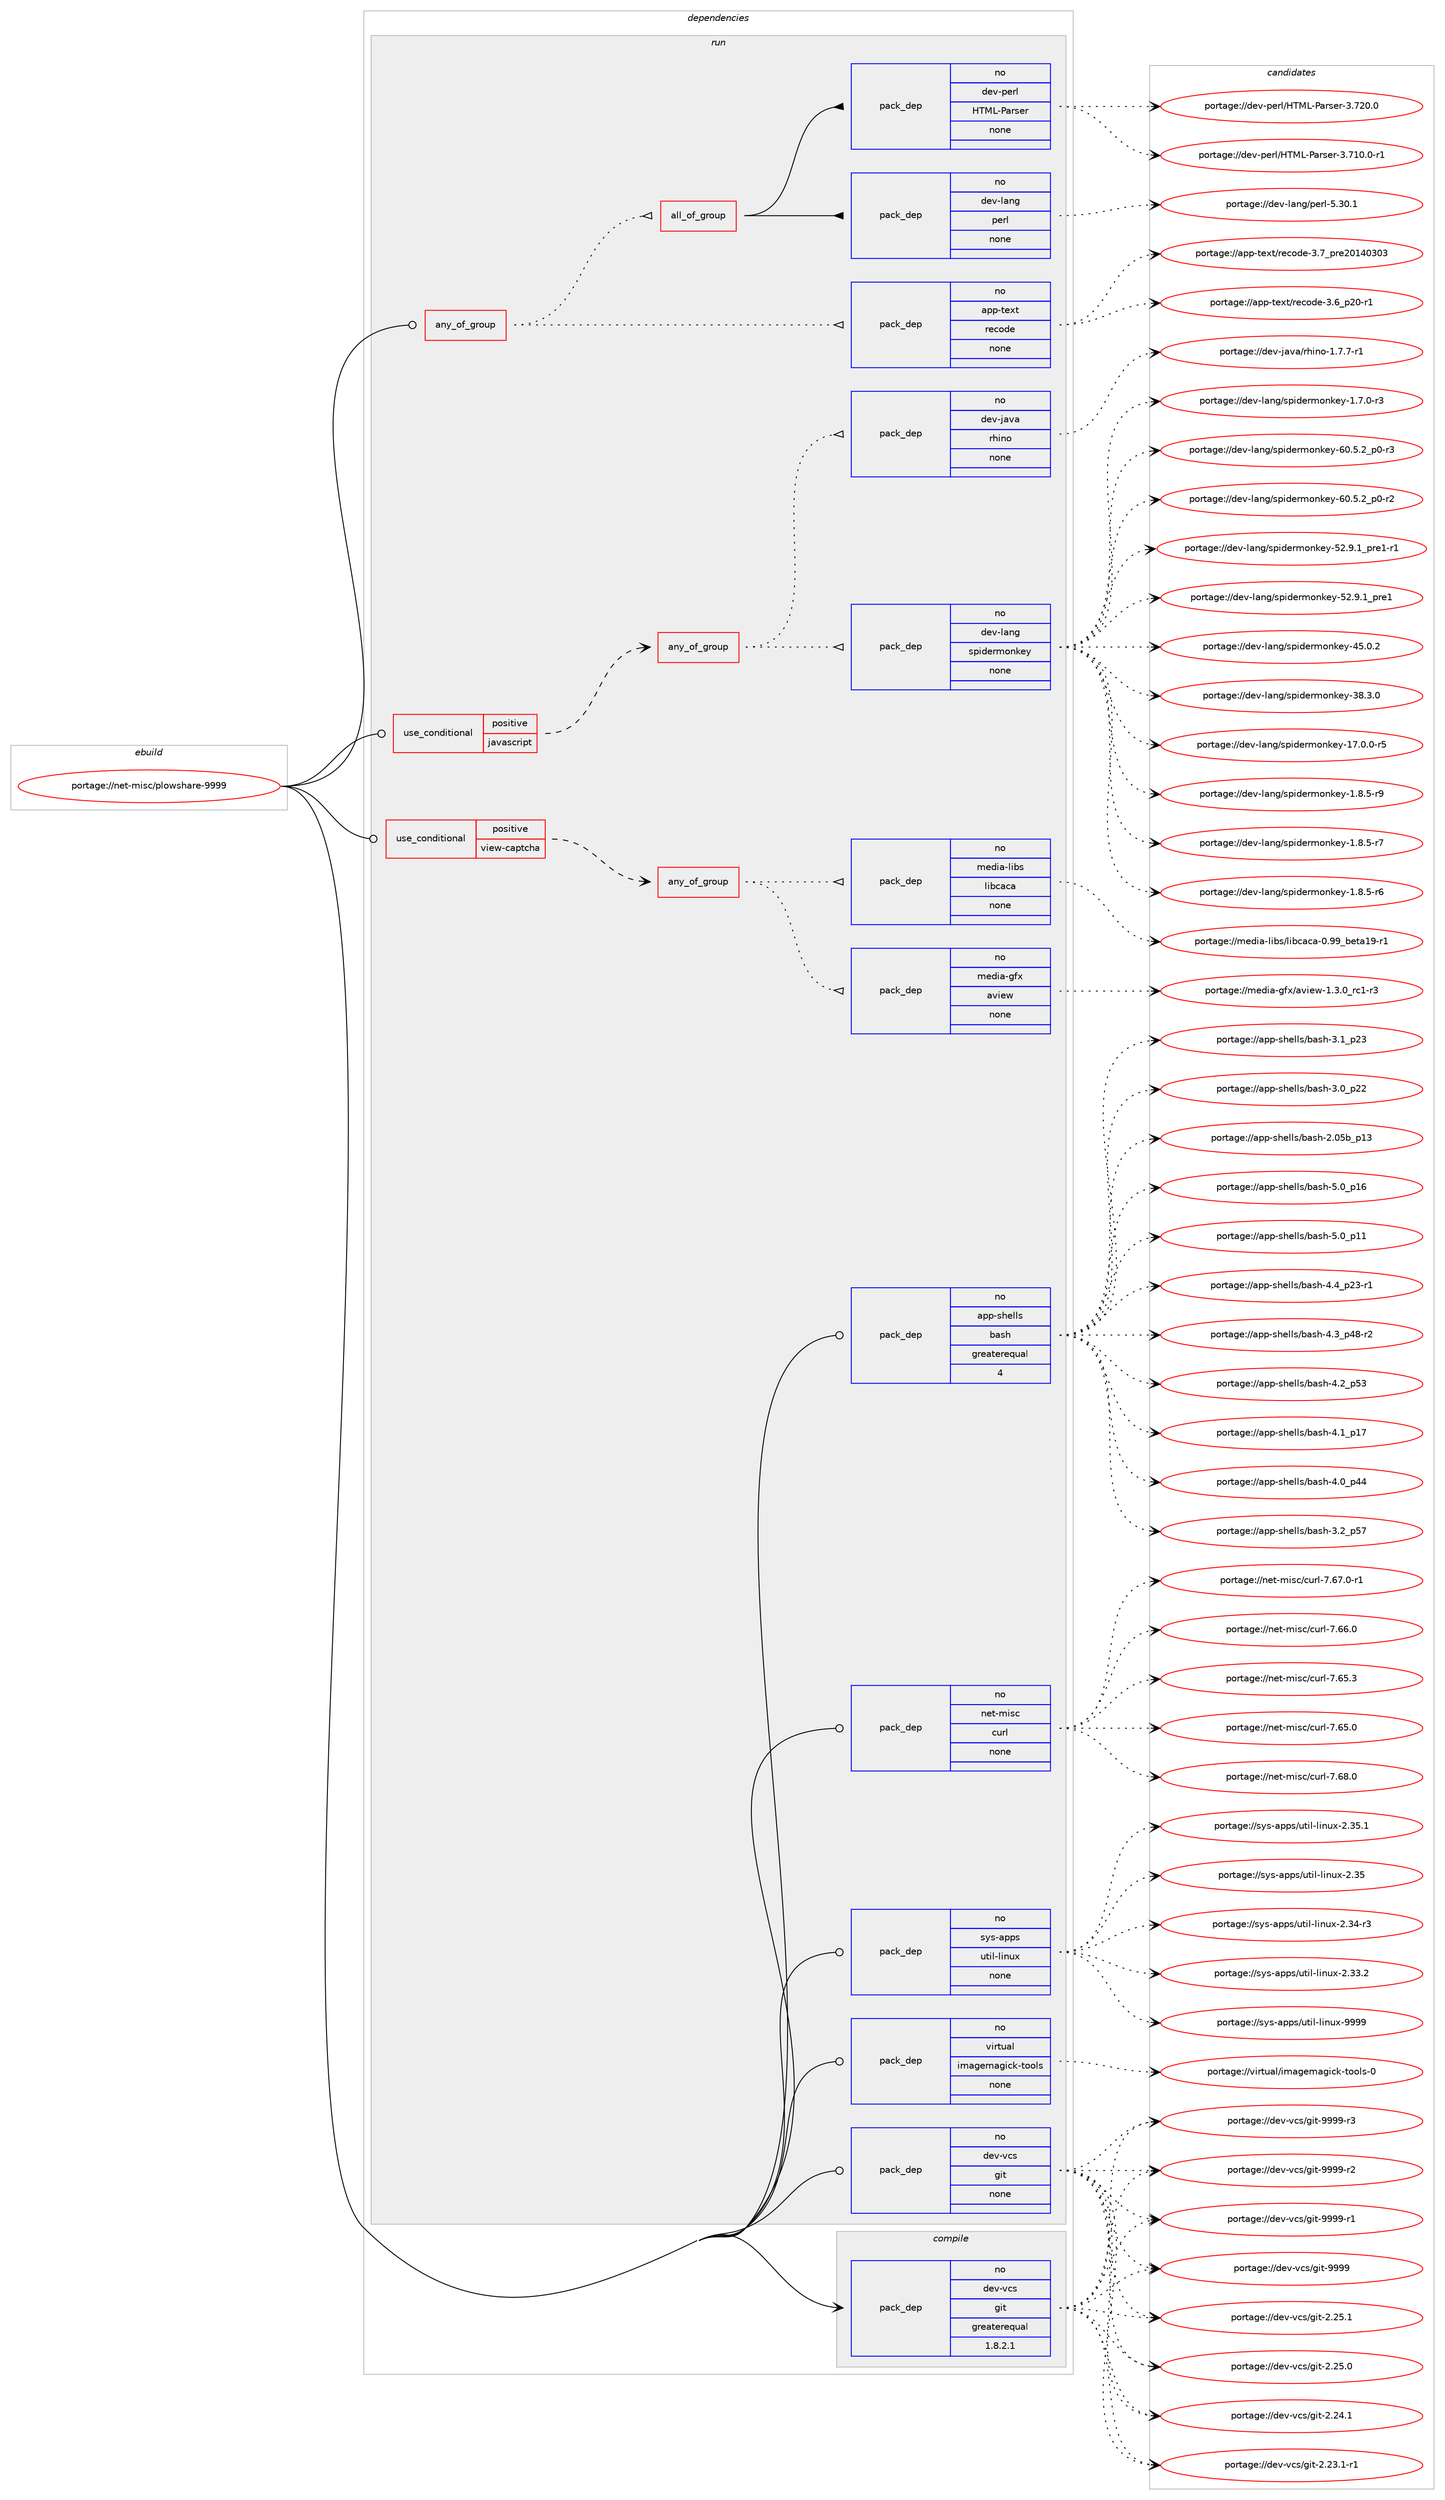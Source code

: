 digraph prolog {

# *************
# Graph options
# *************

newrank=true;
concentrate=true;
compound=true;
graph [rankdir=LR,fontname=Helvetica,fontsize=10,ranksep=1.5];#, ranksep=2.5, nodesep=0.2];
edge  [arrowhead=vee];
node  [fontname=Helvetica,fontsize=10];

# **********
# The ebuild
# **********

subgraph cluster_leftcol {
color=gray;
rank=same;
label=<<i>ebuild</i>>;
id [label="portage://net-misc/plowshare-9999", color=red, width=4, href="../net-misc/plowshare-9999.svg"];
}

# ****************
# The dependencies
# ****************

subgraph cluster_midcol {
color=gray;
label=<<i>dependencies</i>>;
subgraph cluster_compile {
fillcolor="#eeeeee";
style=filled;
label=<<i>compile</i>>;
subgraph pack86429 {
dependency110513 [label=<<TABLE BORDER="0" CELLBORDER="1" CELLSPACING="0" CELLPADDING="4" WIDTH="220"><TR><TD ROWSPAN="6" CELLPADDING="30">pack_dep</TD></TR><TR><TD WIDTH="110">no</TD></TR><TR><TD>dev-vcs</TD></TR><TR><TD>git</TD></TR><TR><TD>greaterequal</TD></TR><TR><TD>1.8.2.1</TD></TR></TABLE>>, shape=none, color=blue];
}
id:e -> dependency110513:w [weight=20,style="solid",arrowhead="vee"];
}
subgraph cluster_compileandrun {
fillcolor="#eeeeee";
style=filled;
label=<<i>compile and run</i>>;
}
subgraph cluster_run {
fillcolor="#eeeeee";
style=filled;
label=<<i>run</i>>;
subgraph any1825 {
dependency110514 [label=<<TABLE BORDER="0" CELLBORDER="1" CELLSPACING="0" CELLPADDING="4"><TR><TD CELLPADDING="10">any_of_group</TD></TR></TABLE>>, shape=none, color=red];subgraph pack86430 {
dependency110515 [label=<<TABLE BORDER="0" CELLBORDER="1" CELLSPACING="0" CELLPADDING="4" WIDTH="220"><TR><TD ROWSPAN="6" CELLPADDING="30">pack_dep</TD></TR><TR><TD WIDTH="110">no</TD></TR><TR><TD>app-text</TD></TR><TR><TD>recode</TD></TR><TR><TD>none</TD></TR><TR><TD></TD></TR></TABLE>>, shape=none, color=blue];
}
dependency110514:e -> dependency110515:w [weight=20,style="dotted",arrowhead="oinv"];
subgraph all98 {
dependency110516 [label=<<TABLE BORDER="0" CELLBORDER="1" CELLSPACING="0" CELLPADDING="4"><TR><TD CELLPADDING="10">all_of_group</TD></TR></TABLE>>, shape=none, color=red];subgraph pack86431 {
dependency110517 [label=<<TABLE BORDER="0" CELLBORDER="1" CELLSPACING="0" CELLPADDING="4" WIDTH="220"><TR><TD ROWSPAN="6" CELLPADDING="30">pack_dep</TD></TR><TR><TD WIDTH="110">no</TD></TR><TR><TD>dev-lang</TD></TR><TR><TD>perl</TD></TR><TR><TD>none</TD></TR><TR><TD></TD></TR></TABLE>>, shape=none, color=blue];
}
dependency110516:e -> dependency110517:w [weight=20,style="solid",arrowhead="inv"];
subgraph pack86432 {
dependency110518 [label=<<TABLE BORDER="0" CELLBORDER="1" CELLSPACING="0" CELLPADDING="4" WIDTH="220"><TR><TD ROWSPAN="6" CELLPADDING="30">pack_dep</TD></TR><TR><TD WIDTH="110">no</TD></TR><TR><TD>dev-perl</TD></TR><TR><TD>HTML-Parser</TD></TR><TR><TD>none</TD></TR><TR><TD></TD></TR></TABLE>>, shape=none, color=blue];
}
dependency110516:e -> dependency110518:w [weight=20,style="solid",arrowhead="inv"];
}
dependency110514:e -> dependency110516:w [weight=20,style="dotted",arrowhead="oinv"];
}
id:e -> dependency110514:w [weight=20,style="solid",arrowhead="odot"];
subgraph cond22164 {
dependency110519 [label=<<TABLE BORDER="0" CELLBORDER="1" CELLSPACING="0" CELLPADDING="4"><TR><TD ROWSPAN="3" CELLPADDING="10">use_conditional</TD></TR><TR><TD>positive</TD></TR><TR><TD>javascript</TD></TR></TABLE>>, shape=none, color=red];
subgraph any1826 {
dependency110520 [label=<<TABLE BORDER="0" CELLBORDER="1" CELLSPACING="0" CELLPADDING="4"><TR><TD CELLPADDING="10">any_of_group</TD></TR></TABLE>>, shape=none, color=red];subgraph pack86433 {
dependency110521 [label=<<TABLE BORDER="0" CELLBORDER="1" CELLSPACING="0" CELLPADDING="4" WIDTH="220"><TR><TD ROWSPAN="6" CELLPADDING="30">pack_dep</TD></TR><TR><TD WIDTH="110">no</TD></TR><TR><TD>dev-lang</TD></TR><TR><TD>spidermonkey</TD></TR><TR><TD>none</TD></TR><TR><TD></TD></TR></TABLE>>, shape=none, color=blue];
}
dependency110520:e -> dependency110521:w [weight=20,style="dotted",arrowhead="oinv"];
subgraph pack86434 {
dependency110522 [label=<<TABLE BORDER="0" CELLBORDER="1" CELLSPACING="0" CELLPADDING="4" WIDTH="220"><TR><TD ROWSPAN="6" CELLPADDING="30">pack_dep</TD></TR><TR><TD WIDTH="110">no</TD></TR><TR><TD>dev-java</TD></TR><TR><TD>rhino</TD></TR><TR><TD>none</TD></TR><TR><TD></TD></TR></TABLE>>, shape=none, color=blue];
}
dependency110520:e -> dependency110522:w [weight=20,style="dotted",arrowhead="oinv"];
}
dependency110519:e -> dependency110520:w [weight=20,style="dashed",arrowhead="vee"];
}
id:e -> dependency110519:w [weight=20,style="solid",arrowhead="odot"];
subgraph cond22165 {
dependency110523 [label=<<TABLE BORDER="0" CELLBORDER="1" CELLSPACING="0" CELLPADDING="4"><TR><TD ROWSPAN="3" CELLPADDING="10">use_conditional</TD></TR><TR><TD>positive</TD></TR><TR><TD>view-captcha</TD></TR></TABLE>>, shape=none, color=red];
subgraph any1827 {
dependency110524 [label=<<TABLE BORDER="0" CELLBORDER="1" CELLSPACING="0" CELLPADDING="4"><TR><TD CELLPADDING="10">any_of_group</TD></TR></TABLE>>, shape=none, color=red];subgraph pack86435 {
dependency110525 [label=<<TABLE BORDER="0" CELLBORDER="1" CELLSPACING="0" CELLPADDING="4" WIDTH="220"><TR><TD ROWSPAN="6" CELLPADDING="30">pack_dep</TD></TR><TR><TD WIDTH="110">no</TD></TR><TR><TD>media-gfx</TD></TR><TR><TD>aview</TD></TR><TR><TD>none</TD></TR><TR><TD></TD></TR></TABLE>>, shape=none, color=blue];
}
dependency110524:e -> dependency110525:w [weight=20,style="dotted",arrowhead="oinv"];
subgraph pack86436 {
dependency110526 [label=<<TABLE BORDER="0" CELLBORDER="1" CELLSPACING="0" CELLPADDING="4" WIDTH="220"><TR><TD ROWSPAN="6" CELLPADDING="30">pack_dep</TD></TR><TR><TD WIDTH="110">no</TD></TR><TR><TD>media-libs</TD></TR><TR><TD>libcaca</TD></TR><TR><TD>none</TD></TR><TR><TD></TD></TR></TABLE>>, shape=none, color=blue];
}
dependency110524:e -> dependency110526:w [weight=20,style="dotted",arrowhead="oinv"];
}
dependency110523:e -> dependency110524:w [weight=20,style="dashed",arrowhead="vee"];
}
id:e -> dependency110523:w [weight=20,style="solid",arrowhead="odot"];
subgraph pack86437 {
dependency110527 [label=<<TABLE BORDER="0" CELLBORDER="1" CELLSPACING="0" CELLPADDING="4" WIDTH="220"><TR><TD ROWSPAN="6" CELLPADDING="30">pack_dep</TD></TR><TR><TD WIDTH="110">no</TD></TR><TR><TD>app-shells</TD></TR><TR><TD>bash</TD></TR><TR><TD>greaterequal</TD></TR><TR><TD>4</TD></TR></TABLE>>, shape=none, color=blue];
}
id:e -> dependency110527:w [weight=20,style="solid",arrowhead="odot"];
subgraph pack86438 {
dependency110528 [label=<<TABLE BORDER="0" CELLBORDER="1" CELLSPACING="0" CELLPADDING="4" WIDTH="220"><TR><TD ROWSPAN="6" CELLPADDING="30">pack_dep</TD></TR><TR><TD WIDTH="110">no</TD></TR><TR><TD>dev-vcs</TD></TR><TR><TD>git</TD></TR><TR><TD>none</TD></TR><TR><TD></TD></TR></TABLE>>, shape=none, color=blue];
}
id:e -> dependency110528:w [weight=20,style="solid",arrowhead="odot"];
subgraph pack86439 {
dependency110529 [label=<<TABLE BORDER="0" CELLBORDER="1" CELLSPACING="0" CELLPADDING="4" WIDTH="220"><TR><TD ROWSPAN="6" CELLPADDING="30">pack_dep</TD></TR><TR><TD WIDTH="110">no</TD></TR><TR><TD>net-misc</TD></TR><TR><TD>curl</TD></TR><TR><TD>none</TD></TR><TR><TD></TD></TR></TABLE>>, shape=none, color=blue];
}
id:e -> dependency110529:w [weight=20,style="solid",arrowhead="odot"];
subgraph pack86440 {
dependency110530 [label=<<TABLE BORDER="0" CELLBORDER="1" CELLSPACING="0" CELLPADDING="4" WIDTH="220"><TR><TD ROWSPAN="6" CELLPADDING="30">pack_dep</TD></TR><TR><TD WIDTH="110">no</TD></TR><TR><TD>sys-apps</TD></TR><TR><TD>util-linux</TD></TR><TR><TD>none</TD></TR><TR><TD></TD></TR></TABLE>>, shape=none, color=blue];
}
id:e -> dependency110530:w [weight=20,style="solid",arrowhead="odot"];
subgraph pack86441 {
dependency110531 [label=<<TABLE BORDER="0" CELLBORDER="1" CELLSPACING="0" CELLPADDING="4" WIDTH="220"><TR><TD ROWSPAN="6" CELLPADDING="30">pack_dep</TD></TR><TR><TD WIDTH="110">no</TD></TR><TR><TD>virtual</TD></TR><TR><TD>imagemagick-tools</TD></TR><TR><TD>none</TD></TR><TR><TD></TD></TR></TABLE>>, shape=none, color=blue];
}
id:e -> dependency110531:w [weight=20,style="solid",arrowhead="odot"];
}
}

# **************
# The candidates
# **************

subgraph cluster_choices {
rank=same;
color=gray;
label=<<i>candidates</i>>;

subgraph choice86429 {
color=black;
nodesep=1;
choice10010111845118991154710310511645575757574511451 [label="portage://dev-vcs/git-9999-r3", color=red, width=4,href="../dev-vcs/git-9999-r3.svg"];
choice10010111845118991154710310511645575757574511450 [label="portage://dev-vcs/git-9999-r2", color=red, width=4,href="../dev-vcs/git-9999-r2.svg"];
choice10010111845118991154710310511645575757574511449 [label="portage://dev-vcs/git-9999-r1", color=red, width=4,href="../dev-vcs/git-9999-r1.svg"];
choice1001011184511899115471031051164557575757 [label="portage://dev-vcs/git-9999", color=red, width=4,href="../dev-vcs/git-9999.svg"];
choice10010111845118991154710310511645504650534649 [label="portage://dev-vcs/git-2.25.1", color=red, width=4,href="../dev-vcs/git-2.25.1.svg"];
choice10010111845118991154710310511645504650534648 [label="portage://dev-vcs/git-2.25.0", color=red, width=4,href="../dev-vcs/git-2.25.0.svg"];
choice10010111845118991154710310511645504650524649 [label="portage://dev-vcs/git-2.24.1", color=red, width=4,href="../dev-vcs/git-2.24.1.svg"];
choice100101118451189911547103105116455046505146494511449 [label="portage://dev-vcs/git-2.23.1-r1", color=red, width=4,href="../dev-vcs/git-2.23.1-r1.svg"];
dependency110513:e -> choice10010111845118991154710310511645575757574511451:w [style=dotted,weight="100"];
dependency110513:e -> choice10010111845118991154710310511645575757574511450:w [style=dotted,weight="100"];
dependency110513:e -> choice10010111845118991154710310511645575757574511449:w [style=dotted,weight="100"];
dependency110513:e -> choice1001011184511899115471031051164557575757:w [style=dotted,weight="100"];
dependency110513:e -> choice10010111845118991154710310511645504650534649:w [style=dotted,weight="100"];
dependency110513:e -> choice10010111845118991154710310511645504650534648:w [style=dotted,weight="100"];
dependency110513:e -> choice10010111845118991154710310511645504650524649:w [style=dotted,weight="100"];
dependency110513:e -> choice100101118451189911547103105116455046505146494511449:w [style=dotted,weight="100"];
}
subgraph choice86430 {
color=black;
nodesep=1;
choice9711211245116101120116471141019911110010145514655951121141015048495248514851 [label="portage://app-text/recode-3.7_pre20140303", color=red, width=4,href="../app-text/recode-3.7_pre20140303.svg"];
choice97112112451161011201164711410199111100101455146549511250484511449 [label="portage://app-text/recode-3.6_p20-r1", color=red, width=4,href="../app-text/recode-3.6_p20-r1.svg"];
dependency110515:e -> choice9711211245116101120116471141019911110010145514655951121141015048495248514851:w [style=dotted,weight="100"];
dependency110515:e -> choice97112112451161011201164711410199111100101455146549511250484511449:w [style=dotted,weight="100"];
}
subgraph choice86431 {
color=black;
nodesep=1;
choice10010111845108971101034711210111410845534651484649 [label="portage://dev-lang/perl-5.30.1", color=red, width=4,href="../dev-lang/perl-5.30.1.svg"];
dependency110517:e -> choice10010111845108971101034711210111410845534651484649:w [style=dotted,weight="100"];
}
subgraph choice86432 {
color=black;
nodesep=1;
choice1001011184511210111410847728477764580971141151011144551465550484648 [label="portage://dev-perl/HTML-Parser-3.720.0", color=red, width=4,href="../dev-perl/HTML-Parser-3.720.0.svg"];
choice10010111845112101114108477284777645809711411510111445514655494846484511449 [label="portage://dev-perl/HTML-Parser-3.710.0-r1", color=red, width=4,href="../dev-perl/HTML-Parser-3.710.0-r1.svg"];
dependency110518:e -> choice1001011184511210111410847728477764580971141151011144551465550484648:w [style=dotted,weight="100"];
dependency110518:e -> choice10010111845112101114108477284777645809711411510111445514655494846484511449:w [style=dotted,weight="100"];
}
subgraph choice86433 {
color=black;
nodesep=1;
choice1001011184510897110103471151121051001011141091111101071011214554484653465095112484511451 [label="portage://dev-lang/spidermonkey-60.5.2_p0-r3", color=red, width=4,href="../dev-lang/spidermonkey-60.5.2_p0-r3.svg"];
choice1001011184510897110103471151121051001011141091111101071011214554484653465095112484511450 [label="portage://dev-lang/spidermonkey-60.5.2_p0-r2", color=red, width=4,href="../dev-lang/spidermonkey-60.5.2_p0-r2.svg"];
choice1001011184510897110103471151121051001011141091111101071011214553504657464995112114101494511449 [label="portage://dev-lang/spidermonkey-52.9.1_pre1-r1", color=red, width=4,href="../dev-lang/spidermonkey-52.9.1_pre1-r1.svg"];
choice100101118451089711010347115112105100101114109111110107101121455350465746499511211410149 [label="portage://dev-lang/spidermonkey-52.9.1_pre1", color=red, width=4,href="../dev-lang/spidermonkey-52.9.1_pre1.svg"];
choice10010111845108971101034711511210510010111410911111010710112145525346484650 [label="portage://dev-lang/spidermonkey-45.0.2", color=red, width=4,href="../dev-lang/spidermonkey-45.0.2.svg"];
choice10010111845108971101034711511210510010111410911111010710112145515646514648 [label="portage://dev-lang/spidermonkey-38.3.0", color=red, width=4,href="../dev-lang/spidermonkey-38.3.0.svg"];
choice100101118451089711010347115112105100101114109111110107101121454955464846484511453 [label="portage://dev-lang/spidermonkey-17.0.0-r5", color=red, width=4,href="../dev-lang/spidermonkey-17.0.0-r5.svg"];
choice1001011184510897110103471151121051001011141091111101071011214549465646534511457 [label="portage://dev-lang/spidermonkey-1.8.5-r9", color=red, width=4,href="../dev-lang/spidermonkey-1.8.5-r9.svg"];
choice1001011184510897110103471151121051001011141091111101071011214549465646534511455 [label="portage://dev-lang/spidermonkey-1.8.5-r7", color=red, width=4,href="../dev-lang/spidermonkey-1.8.5-r7.svg"];
choice1001011184510897110103471151121051001011141091111101071011214549465646534511454 [label="portage://dev-lang/spidermonkey-1.8.5-r6", color=red, width=4,href="../dev-lang/spidermonkey-1.8.5-r6.svg"];
choice1001011184510897110103471151121051001011141091111101071011214549465546484511451 [label="portage://dev-lang/spidermonkey-1.7.0-r3", color=red, width=4,href="../dev-lang/spidermonkey-1.7.0-r3.svg"];
dependency110521:e -> choice1001011184510897110103471151121051001011141091111101071011214554484653465095112484511451:w [style=dotted,weight="100"];
dependency110521:e -> choice1001011184510897110103471151121051001011141091111101071011214554484653465095112484511450:w [style=dotted,weight="100"];
dependency110521:e -> choice1001011184510897110103471151121051001011141091111101071011214553504657464995112114101494511449:w [style=dotted,weight="100"];
dependency110521:e -> choice100101118451089711010347115112105100101114109111110107101121455350465746499511211410149:w [style=dotted,weight="100"];
dependency110521:e -> choice10010111845108971101034711511210510010111410911111010710112145525346484650:w [style=dotted,weight="100"];
dependency110521:e -> choice10010111845108971101034711511210510010111410911111010710112145515646514648:w [style=dotted,weight="100"];
dependency110521:e -> choice100101118451089711010347115112105100101114109111110107101121454955464846484511453:w [style=dotted,weight="100"];
dependency110521:e -> choice1001011184510897110103471151121051001011141091111101071011214549465646534511457:w [style=dotted,weight="100"];
dependency110521:e -> choice1001011184510897110103471151121051001011141091111101071011214549465646534511455:w [style=dotted,weight="100"];
dependency110521:e -> choice1001011184510897110103471151121051001011141091111101071011214549465646534511454:w [style=dotted,weight="100"];
dependency110521:e -> choice1001011184510897110103471151121051001011141091111101071011214549465546484511451:w [style=dotted,weight="100"];
}
subgraph choice86434 {
color=black;
nodesep=1;
choice100101118451069711897471141041051101114549465546554511449 [label="portage://dev-java/rhino-1.7.7-r1", color=red, width=4,href="../dev-java/rhino-1.7.7-r1.svg"];
dependency110522:e -> choice100101118451069711897471141041051101114549465546554511449:w [style=dotted,weight="100"];
}
subgraph choice86435 {
color=black;
nodesep=1;
choice109101100105974510310212047971181051011194549465146489511499494511451 [label="portage://media-gfx/aview-1.3.0_rc1-r3", color=red, width=4,href="../media-gfx/aview-1.3.0_rc1-r3.svg"];
dependency110525:e -> choice109101100105974510310212047971181051011194549465146489511499494511451:w [style=dotted,weight="100"];
}
subgraph choice86436 {
color=black;
nodesep=1;
choice109101100105974510810598115471081059899979997454846575795981011169749574511449 [label="portage://media-libs/libcaca-0.99_beta19-r1", color=red, width=4,href="../media-libs/libcaca-0.99_beta19-r1.svg"];
dependency110526:e -> choice109101100105974510810598115471081059899979997454846575795981011169749574511449:w [style=dotted,weight="100"];
}
subgraph choice86437 {
color=black;
nodesep=1;
choice971121124511510410110810811547989711510445534648951124954 [label="portage://app-shells/bash-5.0_p16", color=red, width=4,href="../app-shells/bash-5.0_p16.svg"];
choice971121124511510410110810811547989711510445534648951124949 [label="portage://app-shells/bash-5.0_p11", color=red, width=4,href="../app-shells/bash-5.0_p11.svg"];
choice9711211245115104101108108115479897115104455246529511250514511449 [label="portage://app-shells/bash-4.4_p23-r1", color=red, width=4,href="../app-shells/bash-4.4_p23-r1.svg"];
choice9711211245115104101108108115479897115104455246519511252564511450 [label="portage://app-shells/bash-4.3_p48-r2", color=red, width=4,href="../app-shells/bash-4.3_p48-r2.svg"];
choice971121124511510410110810811547989711510445524650951125351 [label="portage://app-shells/bash-4.2_p53", color=red, width=4,href="../app-shells/bash-4.2_p53.svg"];
choice971121124511510410110810811547989711510445524649951124955 [label="portage://app-shells/bash-4.1_p17", color=red, width=4,href="../app-shells/bash-4.1_p17.svg"];
choice971121124511510410110810811547989711510445524648951125252 [label="portage://app-shells/bash-4.0_p44", color=red, width=4,href="../app-shells/bash-4.0_p44.svg"];
choice971121124511510410110810811547989711510445514650951125355 [label="portage://app-shells/bash-3.2_p57", color=red, width=4,href="../app-shells/bash-3.2_p57.svg"];
choice971121124511510410110810811547989711510445514649951125051 [label="portage://app-shells/bash-3.1_p23", color=red, width=4,href="../app-shells/bash-3.1_p23.svg"];
choice971121124511510410110810811547989711510445514648951125050 [label="portage://app-shells/bash-3.0_p22", color=red, width=4,href="../app-shells/bash-3.0_p22.svg"];
choice9711211245115104101108108115479897115104455046485398951124951 [label="portage://app-shells/bash-2.05b_p13", color=red, width=4,href="../app-shells/bash-2.05b_p13.svg"];
dependency110527:e -> choice971121124511510410110810811547989711510445534648951124954:w [style=dotted,weight="100"];
dependency110527:e -> choice971121124511510410110810811547989711510445534648951124949:w [style=dotted,weight="100"];
dependency110527:e -> choice9711211245115104101108108115479897115104455246529511250514511449:w [style=dotted,weight="100"];
dependency110527:e -> choice9711211245115104101108108115479897115104455246519511252564511450:w [style=dotted,weight="100"];
dependency110527:e -> choice971121124511510410110810811547989711510445524650951125351:w [style=dotted,weight="100"];
dependency110527:e -> choice971121124511510410110810811547989711510445524649951124955:w [style=dotted,weight="100"];
dependency110527:e -> choice971121124511510410110810811547989711510445524648951125252:w [style=dotted,weight="100"];
dependency110527:e -> choice971121124511510410110810811547989711510445514650951125355:w [style=dotted,weight="100"];
dependency110527:e -> choice971121124511510410110810811547989711510445514649951125051:w [style=dotted,weight="100"];
dependency110527:e -> choice971121124511510410110810811547989711510445514648951125050:w [style=dotted,weight="100"];
dependency110527:e -> choice9711211245115104101108108115479897115104455046485398951124951:w [style=dotted,weight="100"];
}
subgraph choice86438 {
color=black;
nodesep=1;
choice10010111845118991154710310511645575757574511451 [label="portage://dev-vcs/git-9999-r3", color=red, width=4,href="../dev-vcs/git-9999-r3.svg"];
choice10010111845118991154710310511645575757574511450 [label="portage://dev-vcs/git-9999-r2", color=red, width=4,href="../dev-vcs/git-9999-r2.svg"];
choice10010111845118991154710310511645575757574511449 [label="portage://dev-vcs/git-9999-r1", color=red, width=4,href="../dev-vcs/git-9999-r1.svg"];
choice1001011184511899115471031051164557575757 [label="portage://dev-vcs/git-9999", color=red, width=4,href="../dev-vcs/git-9999.svg"];
choice10010111845118991154710310511645504650534649 [label="portage://dev-vcs/git-2.25.1", color=red, width=4,href="../dev-vcs/git-2.25.1.svg"];
choice10010111845118991154710310511645504650534648 [label="portage://dev-vcs/git-2.25.0", color=red, width=4,href="../dev-vcs/git-2.25.0.svg"];
choice10010111845118991154710310511645504650524649 [label="portage://dev-vcs/git-2.24.1", color=red, width=4,href="../dev-vcs/git-2.24.1.svg"];
choice100101118451189911547103105116455046505146494511449 [label="portage://dev-vcs/git-2.23.1-r1", color=red, width=4,href="../dev-vcs/git-2.23.1-r1.svg"];
dependency110528:e -> choice10010111845118991154710310511645575757574511451:w [style=dotted,weight="100"];
dependency110528:e -> choice10010111845118991154710310511645575757574511450:w [style=dotted,weight="100"];
dependency110528:e -> choice10010111845118991154710310511645575757574511449:w [style=dotted,weight="100"];
dependency110528:e -> choice1001011184511899115471031051164557575757:w [style=dotted,weight="100"];
dependency110528:e -> choice10010111845118991154710310511645504650534649:w [style=dotted,weight="100"];
dependency110528:e -> choice10010111845118991154710310511645504650534648:w [style=dotted,weight="100"];
dependency110528:e -> choice10010111845118991154710310511645504650524649:w [style=dotted,weight="100"];
dependency110528:e -> choice100101118451189911547103105116455046505146494511449:w [style=dotted,weight="100"];
}
subgraph choice86439 {
color=black;
nodesep=1;
choice1101011164510910511599479911711410845554654564648 [label="portage://net-misc/curl-7.68.0", color=red, width=4,href="../net-misc/curl-7.68.0.svg"];
choice11010111645109105115994799117114108455546545546484511449 [label="portage://net-misc/curl-7.67.0-r1", color=red, width=4,href="../net-misc/curl-7.67.0-r1.svg"];
choice1101011164510910511599479911711410845554654544648 [label="portage://net-misc/curl-7.66.0", color=red, width=4,href="../net-misc/curl-7.66.0.svg"];
choice1101011164510910511599479911711410845554654534651 [label="portage://net-misc/curl-7.65.3", color=red, width=4,href="../net-misc/curl-7.65.3.svg"];
choice1101011164510910511599479911711410845554654534648 [label="portage://net-misc/curl-7.65.0", color=red, width=4,href="../net-misc/curl-7.65.0.svg"];
dependency110529:e -> choice1101011164510910511599479911711410845554654564648:w [style=dotted,weight="100"];
dependency110529:e -> choice11010111645109105115994799117114108455546545546484511449:w [style=dotted,weight="100"];
dependency110529:e -> choice1101011164510910511599479911711410845554654544648:w [style=dotted,weight="100"];
dependency110529:e -> choice1101011164510910511599479911711410845554654534651:w [style=dotted,weight="100"];
dependency110529:e -> choice1101011164510910511599479911711410845554654534648:w [style=dotted,weight="100"];
}
subgraph choice86440 {
color=black;
nodesep=1;
choice115121115459711211211547117116105108451081051101171204557575757 [label="portage://sys-apps/util-linux-9999", color=red, width=4,href="../sys-apps/util-linux-9999.svg"];
choice1151211154597112112115471171161051084510810511011712045504651534649 [label="portage://sys-apps/util-linux-2.35.1", color=red, width=4,href="../sys-apps/util-linux-2.35.1.svg"];
choice115121115459711211211547117116105108451081051101171204550465153 [label="portage://sys-apps/util-linux-2.35", color=red, width=4,href="../sys-apps/util-linux-2.35.svg"];
choice1151211154597112112115471171161051084510810511011712045504651524511451 [label="portage://sys-apps/util-linux-2.34-r3", color=red, width=4,href="../sys-apps/util-linux-2.34-r3.svg"];
choice1151211154597112112115471171161051084510810511011712045504651514650 [label="portage://sys-apps/util-linux-2.33.2", color=red, width=4,href="../sys-apps/util-linux-2.33.2.svg"];
dependency110530:e -> choice115121115459711211211547117116105108451081051101171204557575757:w [style=dotted,weight="100"];
dependency110530:e -> choice1151211154597112112115471171161051084510810511011712045504651534649:w [style=dotted,weight="100"];
dependency110530:e -> choice115121115459711211211547117116105108451081051101171204550465153:w [style=dotted,weight="100"];
dependency110530:e -> choice1151211154597112112115471171161051084510810511011712045504651524511451:w [style=dotted,weight="100"];
dependency110530:e -> choice1151211154597112112115471171161051084510810511011712045504651514650:w [style=dotted,weight="100"];
}
subgraph choice86441 {
color=black;
nodesep=1;
choice1181051141161179710847105109971031011099710310599107451161111111081154548 [label="portage://virtual/imagemagick-tools-0", color=red, width=4,href="../virtual/imagemagick-tools-0.svg"];
dependency110531:e -> choice1181051141161179710847105109971031011099710310599107451161111111081154548:w [style=dotted,weight="100"];
}
}

}
